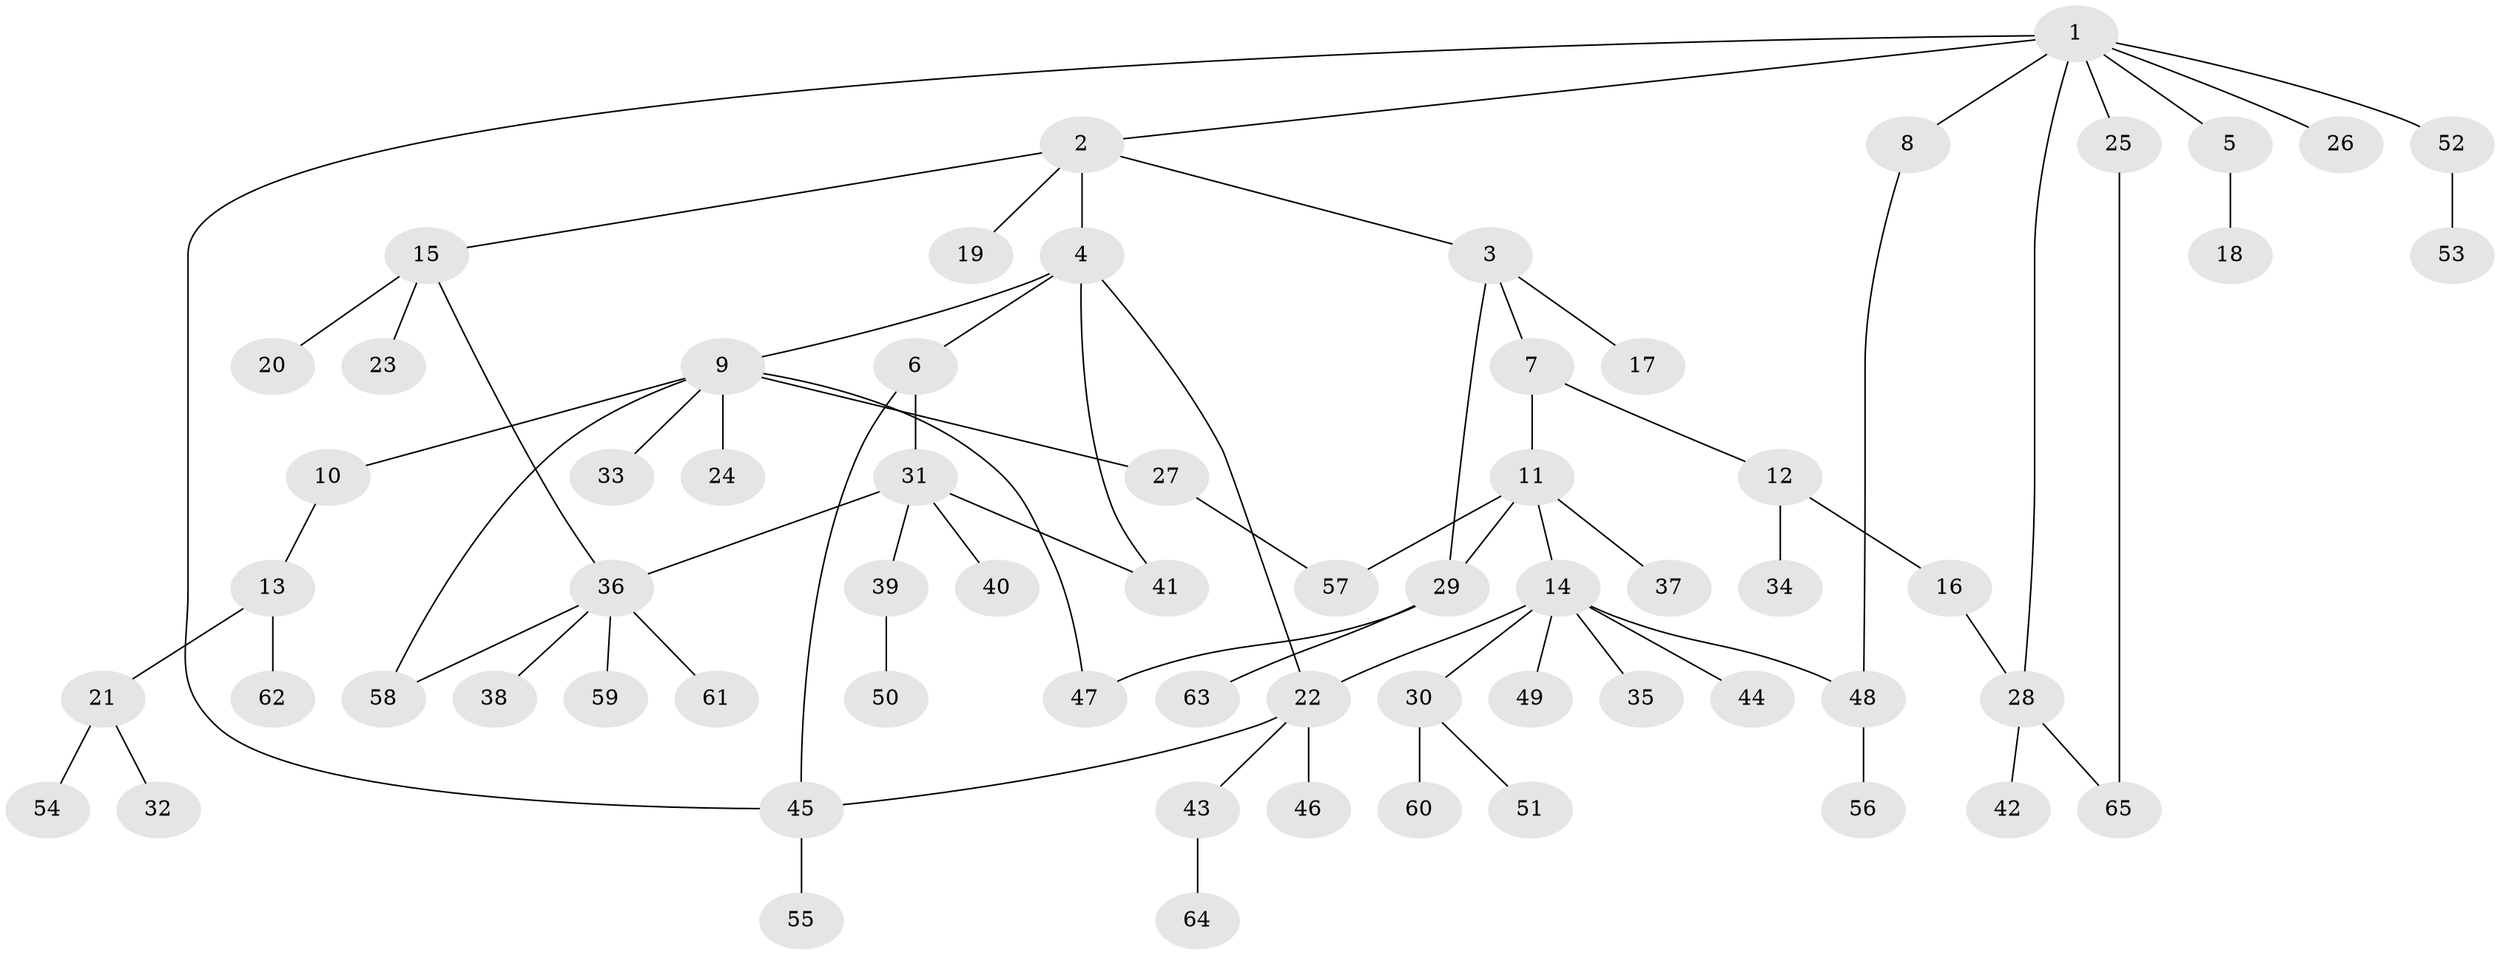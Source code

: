 // coarse degree distribution, {7: 0.06521739130434782, 4: 0.06521739130434782, 3: 0.043478260869565216, 2: 0.30434782608695654, 6: 0.043478260869565216, 8: 0.021739130434782608, 1: 0.43478260869565216, 5: 0.021739130434782608}
// Generated by graph-tools (version 1.1) at 2025/41/03/06/25 10:41:49]
// undirected, 65 vertices, 76 edges
graph export_dot {
graph [start="1"]
  node [color=gray90,style=filled];
  1;
  2;
  3;
  4;
  5;
  6;
  7;
  8;
  9;
  10;
  11;
  12;
  13;
  14;
  15;
  16;
  17;
  18;
  19;
  20;
  21;
  22;
  23;
  24;
  25;
  26;
  27;
  28;
  29;
  30;
  31;
  32;
  33;
  34;
  35;
  36;
  37;
  38;
  39;
  40;
  41;
  42;
  43;
  44;
  45;
  46;
  47;
  48;
  49;
  50;
  51;
  52;
  53;
  54;
  55;
  56;
  57;
  58;
  59;
  60;
  61;
  62;
  63;
  64;
  65;
  1 -- 2;
  1 -- 5;
  1 -- 8;
  1 -- 25;
  1 -- 26;
  1 -- 28;
  1 -- 45;
  1 -- 52;
  2 -- 3;
  2 -- 4;
  2 -- 15;
  2 -- 19;
  3 -- 7;
  3 -- 17;
  3 -- 29;
  4 -- 6;
  4 -- 9;
  4 -- 22;
  4 -- 41;
  5 -- 18;
  6 -- 31;
  6 -- 45;
  7 -- 11;
  7 -- 12;
  8 -- 48;
  9 -- 10;
  9 -- 24;
  9 -- 27;
  9 -- 33;
  9 -- 47;
  9 -- 58;
  10 -- 13;
  11 -- 14;
  11 -- 29;
  11 -- 37;
  11 -- 57;
  12 -- 16;
  12 -- 34;
  13 -- 21;
  13 -- 62;
  14 -- 22;
  14 -- 30;
  14 -- 35;
  14 -- 44;
  14 -- 48;
  14 -- 49;
  15 -- 20;
  15 -- 23;
  15 -- 36;
  16 -- 28;
  21 -- 32;
  21 -- 54;
  22 -- 43;
  22 -- 45;
  22 -- 46;
  25 -- 65;
  27 -- 57;
  28 -- 42;
  28 -- 65;
  29 -- 47;
  29 -- 63;
  30 -- 51;
  30 -- 60;
  31 -- 36;
  31 -- 39;
  31 -- 40;
  31 -- 41;
  36 -- 38;
  36 -- 58;
  36 -- 59;
  36 -- 61;
  39 -- 50;
  43 -- 64;
  45 -- 55;
  48 -- 56;
  52 -- 53;
}
